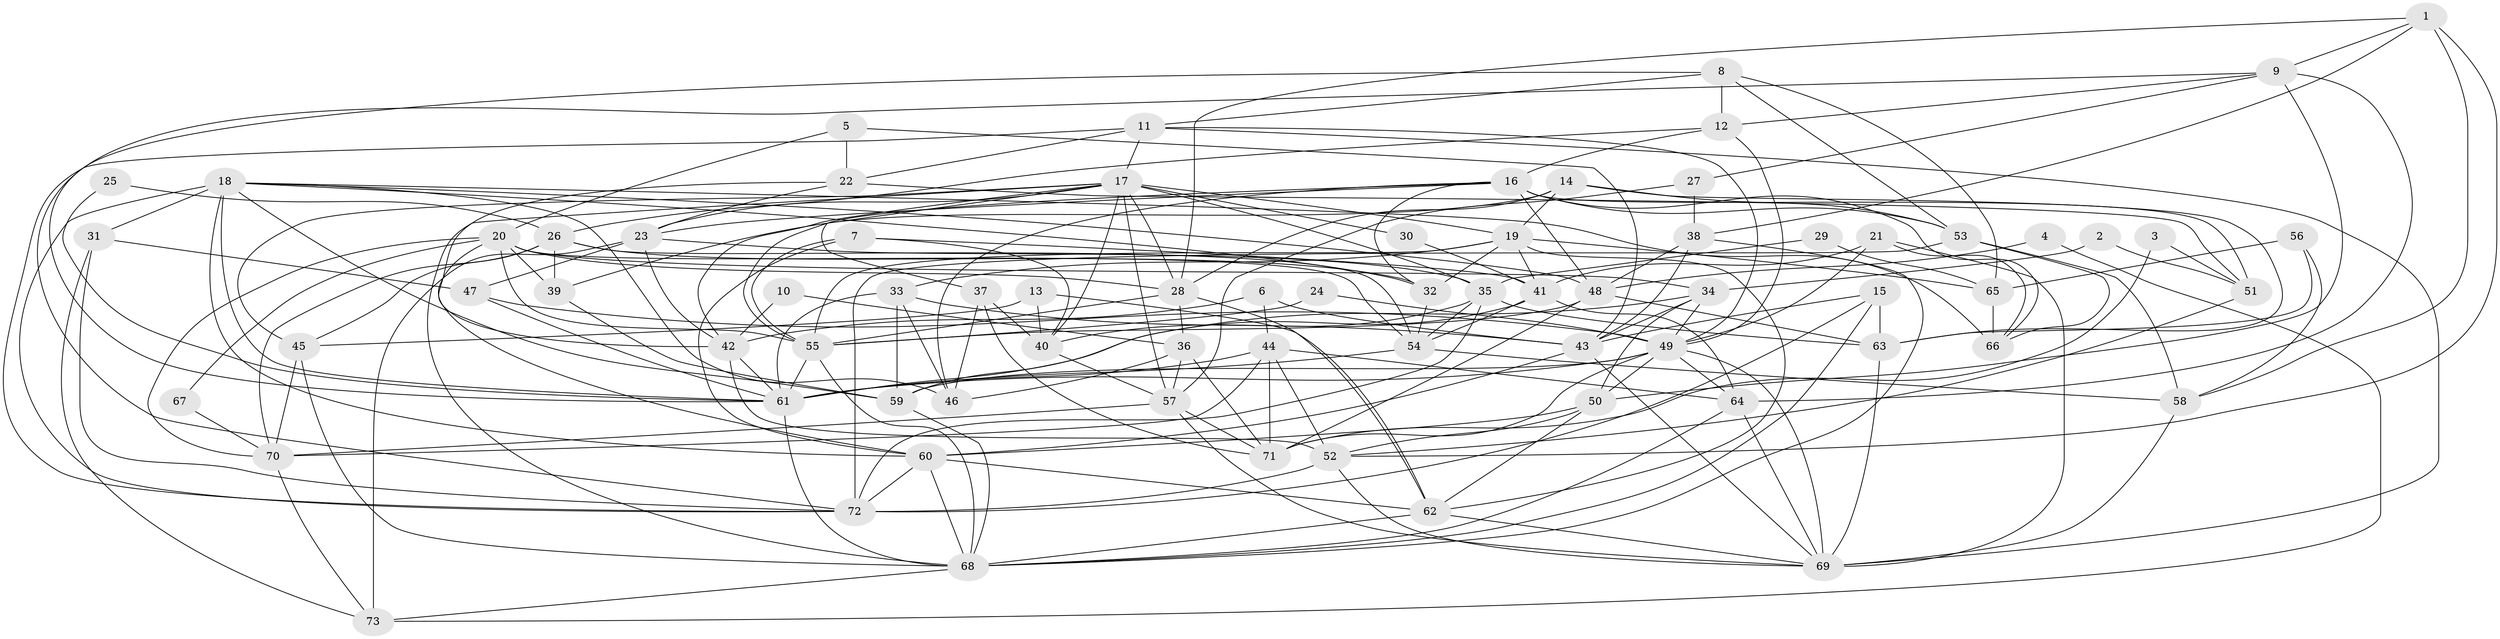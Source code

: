// original degree distribution, {4: 0.2689655172413793, 5: 0.18620689655172415, 6: 0.0896551724137931, 3: 0.2482758620689655, 2: 0.15172413793103448, 7: 0.034482758620689655, 8: 0.020689655172413793}
// Generated by graph-tools (version 1.1) at 2025/50/03/09/25 03:50:06]
// undirected, 73 vertices, 209 edges
graph export_dot {
graph [start="1"]
  node [color=gray90,style=filled];
  1;
  2;
  3;
  4;
  5;
  6;
  7;
  8;
  9;
  10;
  11;
  12;
  13;
  14;
  15;
  16;
  17;
  18;
  19;
  20;
  21;
  22;
  23;
  24;
  25;
  26;
  27;
  28;
  29;
  30;
  31;
  32;
  33;
  34;
  35;
  36;
  37;
  38;
  39;
  40;
  41;
  42;
  43;
  44;
  45;
  46;
  47;
  48;
  49;
  50;
  51;
  52;
  53;
  54;
  55;
  56;
  57;
  58;
  59;
  60;
  61;
  62;
  63;
  64;
  65;
  66;
  67;
  68;
  69;
  70;
  71;
  72;
  73;
  1 -- 9 [weight=1.0];
  1 -- 28 [weight=1.0];
  1 -- 38 [weight=1.0];
  1 -- 52 [weight=1.0];
  1 -- 58 [weight=1.0];
  2 -- 34 [weight=1.0];
  2 -- 51 [weight=1.0];
  3 -- 51 [weight=1.0];
  3 -- 71 [weight=1.0];
  4 -- 48 [weight=1.0];
  4 -- 73 [weight=1.0];
  5 -- 20 [weight=1.0];
  5 -- 22 [weight=1.0];
  5 -- 43 [weight=1.0];
  6 -- 42 [weight=1.0];
  6 -- 43 [weight=1.0];
  6 -- 44 [weight=1.0];
  7 -- 40 [weight=1.0];
  7 -- 41 [weight=1.0];
  7 -- 55 [weight=1.0];
  7 -- 60 [weight=1.0];
  8 -- 11 [weight=1.0];
  8 -- 12 [weight=1.0];
  8 -- 53 [weight=1.0];
  8 -- 61 [weight=1.0];
  8 -- 65 [weight=1.0];
  9 -- 12 [weight=1.0];
  9 -- 27 [weight=1.0];
  9 -- 50 [weight=1.0];
  9 -- 64 [weight=1.0];
  9 -- 72 [weight=1.0];
  10 -- 36 [weight=1.0];
  10 -- 42 [weight=1.0];
  11 -- 17 [weight=1.0];
  11 -- 22 [weight=1.0];
  11 -- 49 [weight=1.0];
  11 -- 69 [weight=1.0];
  11 -- 72 [weight=1.0];
  12 -- 16 [weight=1.0];
  12 -- 26 [weight=1.0];
  12 -- 49 [weight=1.0];
  13 -- 40 [weight=1.0];
  13 -- 45 [weight=1.0];
  13 -- 62 [weight=1.0];
  14 -- 19 [weight=1.0];
  14 -- 28 [weight=1.0];
  14 -- 39 [weight=1.0];
  14 -- 53 [weight=1.0];
  14 -- 63 [weight=1.0];
  15 -- 43 [weight=1.0];
  15 -- 63 [weight=1.0];
  15 -- 68 [weight=1.0];
  15 -- 72 [weight=1.0];
  16 -- 23 [weight=1.0];
  16 -- 32 [weight=1.0];
  16 -- 46 [weight=1.0];
  16 -- 48 [weight=1.0];
  16 -- 51 [weight=1.0];
  16 -- 53 [weight=1.0];
  16 -- 55 [weight=1.0];
  16 -- 66 [weight=1.0];
  17 -- 19 [weight=1.0];
  17 -- 23 [weight=1.0];
  17 -- 28 [weight=1.0];
  17 -- 30 [weight=1.0];
  17 -- 35 [weight=1.0];
  17 -- 37 [weight=1.0];
  17 -- 40 [weight=1.0];
  17 -- 42 [weight=1.0];
  17 -- 45 [weight=1.0];
  17 -- 57 [weight=1.0];
  17 -- 68 [weight=1.0];
  18 -- 31 [weight=1.0];
  18 -- 32 [weight=1.0];
  18 -- 46 [weight=1.0];
  18 -- 48 [weight=1.0];
  18 -- 59 [weight=1.0];
  18 -- 60 [weight=1.0];
  18 -- 61 [weight=1.0];
  18 -- 66 [weight=1.0];
  18 -- 72 [weight=1.0];
  19 -- 32 [weight=1.0];
  19 -- 33 [weight=1.0];
  19 -- 41 [weight=1.0];
  19 -- 55 [weight=1.0];
  19 -- 62 [weight=1.0];
  19 -- 65 [weight=1.0];
  20 -- 28 [weight=1.0];
  20 -- 34 [weight=1.0];
  20 -- 39 [weight=1.0];
  20 -- 54 [weight=1.0];
  20 -- 55 [weight=1.0];
  20 -- 60 [weight=1.0];
  20 -- 67 [weight=1.0];
  20 -- 70 [weight=1.0];
  21 -- 41 [weight=1.0];
  21 -- 49 [weight=1.0];
  21 -- 66 [weight=1.0];
  21 -- 69 [weight=1.0];
  22 -- 23 [weight=1.0];
  22 -- 42 [weight=1.0];
  22 -- 51 [weight=1.0];
  23 -- 35 [weight=1.0];
  23 -- 42 [weight=1.0];
  23 -- 47 [weight=1.0];
  23 -- 73 [weight=1.0];
  24 -- 49 [weight=1.0];
  24 -- 55 [weight=1.0];
  25 -- 26 [weight=1.0];
  25 -- 61 [weight=1.0];
  26 -- 32 [weight=1.0];
  26 -- 39 [weight=1.0];
  26 -- 45 [weight=1.0];
  26 -- 54 [weight=1.0];
  26 -- 70 [weight=1.0];
  27 -- 38 [weight=1.0];
  27 -- 57 [weight=1.0];
  28 -- 36 [weight=1.0];
  28 -- 55 [weight=1.0];
  28 -- 62 [weight=1.0];
  29 -- 35 [weight=1.0];
  29 -- 65 [weight=1.0];
  30 -- 41 [weight=1.0];
  31 -- 47 [weight=1.0];
  31 -- 72 [weight=1.0];
  31 -- 73 [weight=1.0];
  32 -- 54 [weight=1.0];
  33 -- 43 [weight=1.0];
  33 -- 46 [weight=1.0];
  33 -- 59 [weight=1.0];
  33 -- 61 [weight=1.0];
  34 -- 43 [weight=1.0];
  34 -- 49 [weight=1.0];
  34 -- 50 [weight=1.0];
  34 -- 61 [weight=1.0];
  35 -- 40 [weight=1.0];
  35 -- 54 [weight=1.0];
  35 -- 63 [weight=1.0];
  35 -- 72 [weight=1.0];
  36 -- 46 [weight=1.0];
  36 -- 57 [weight=1.0];
  36 -- 71 [weight=1.0];
  37 -- 40 [weight=1.0];
  37 -- 46 [weight=1.0];
  37 -- 71 [weight=1.0];
  38 -- 43 [weight=1.0];
  38 -- 48 [weight=1.0];
  38 -- 68 [weight=1.0];
  39 -- 59 [weight=1.0];
  40 -- 57 [weight=1.0];
  41 -- 54 [weight=1.0];
  41 -- 59 [weight=1.0];
  41 -- 64 [weight=1.0];
  42 -- 52 [weight=1.0];
  42 -- 61 [weight=1.0];
  43 -- 60 [weight=1.0];
  43 -- 69 [weight=1.0];
  44 -- 52 [weight=1.0];
  44 -- 61 [weight=1.0];
  44 -- 64 [weight=1.0];
  44 -- 70 [weight=1.0];
  44 -- 71 [weight=1.0];
  45 -- 68 [weight=1.0];
  45 -- 70 [weight=1.0];
  47 -- 49 [weight=1.0];
  47 -- 61 [weight=1.0];
  48 -- 55 [weight=1.0];
  48 -- 63 [weight=1.0];
  48 -- 71 [weight=1.0];
  49 -- 50 [weight=1.0];
  49 -- 59 [weight=1.0];
  49 -- 61 [weight=1.0];
  49 -- 64 [weight=2.0];
  49 -- 69 [weight=1.0];
  49 -- 71 [weight=1.0];
  50 -- 52 [weight=1.0];
  50 -- 60 [weight=1.0];
  50 -- 62 [weight=1.0];
  51 -- 52 [weight=1.0];
  52 -- 69 [weight=1.0];
  52 -- 72 [weight=1.0];
  53 -- 58 [weight=1.0];
  53 -- 66 [weight=1.0];
  53 -- 72 [weight=1.0];
  54 -- 58 [weight=1.0];
  54 -- 61 [weight=2.0];
  55 -- 61 [weight=1.0];
  55 -- 68 [weight=1.0];
  56 -- 58 [weight=1.0];
  56 -- 63 [weight=1.0];
  56 -- 65 [weight=1.0];
  57 -- 69 [weight=1.0];
  57 -- 70 [weight=1.0];
  57 -- 71 [weight=1.0];
  58 -- 69 [weight=1.0];
  59 -- 68 [weight=1.0];
  60 -- 62 [weight=1.0];
  60 -- 68 [weight=1.0];
  60 -- 72 [weight=1.0];
  61 -- 68 [weight=1.0];
  62 -- 68 [weight=1.0];
  62 -- 69 [weight=1.0];
  63 -- 69 [weight=1.0];
  64 -- 68 [weight=1.0];
  64 -- 69 [weight=1.0];
  65 -- 66 [weight=1.0];
  67 -- 70 [weight=1.0];
  68 -- 73 [weight=1.0];
  70 -- 73 [weight=1.0];
}
